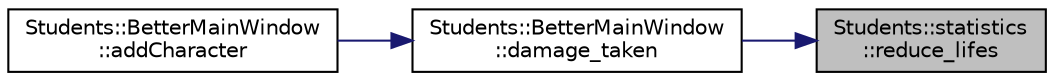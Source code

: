 digraph "Students::statistics::reduce_lifes"
{
 // LATEX_PDF_SIZE
  edge [fontname="Helvetica",fontsize="10",labelfontname="Helvetica",labelfontsize="10"];
  node [fontname="Helvetica",fontsize="10",shape=record];
  rankdir="RL";
  Node1 [label="Students::statistics\l::reduce_lifes",height=0.2,width=0.4,color="black", fillcolor="grey75", style="filled", fontcolor="black",tooltip=" "];
  Node1 -> Node2 [dir="back",color="midnightblue",fontsize="10",style="solid",fontname="Helvetica"];
  Node2 [label="Students::BetterMainWindow\l::damage_taken",height=0.2,width=0.4,color="black", fillcolor="white", style="filled",URL="$class_students_1_1_better_main_window.html#a3af283207a3480a6caf29488348059a0",tooltip="connected to crash in character class"];
  Node2 -> Node3 [dir="back",color="midnightblue",fontsize="10",style="solid",fontname="Helvetica"];
  Node3 [label="Students::BetterMainWindow\l::addCharacter",height=0.2,width=0.4,color="black", fillcolor="white", style="filled",URL="$class_students_1_1_better_main_window.html#a899ef41fc3cf20d3fa7121041b3fc0bf",tooltip="adds player character to scene"];
}
